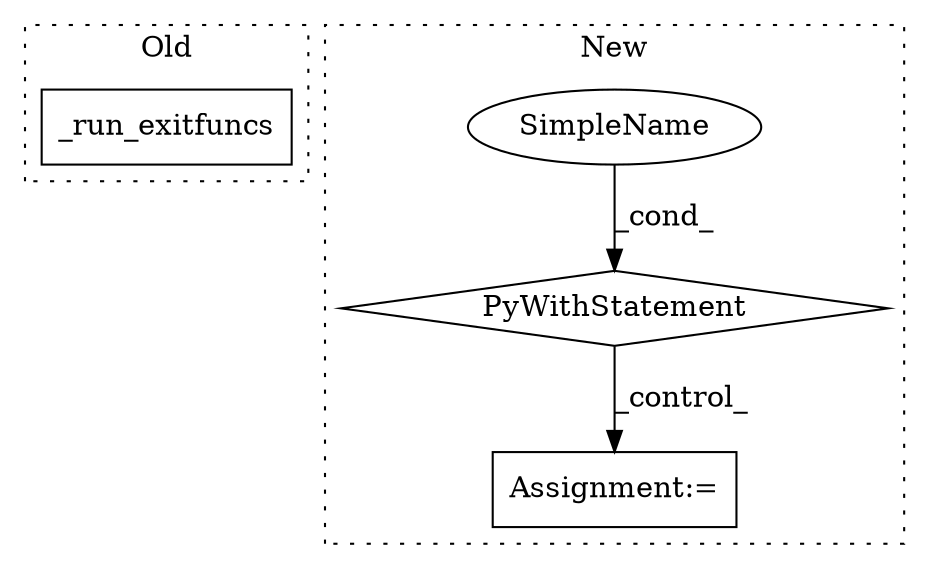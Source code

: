 digraph G {
subgraph cluster0 {
1 [label="_run_exitfuncs" a="32" s="18579" l="16" shape="box"];
label = "Old";
style="dotted";
}
subgraph cluster1 {
2 [label="PyWithStatement" a="104" s="18453,18480" l="10,2" shape="diamond"];
3 [label="SimpleName" a="42" s="" l="" shape="ellipse"];
4 [label="Assignment:=" a="7" s="18569" l="6" shape="box"];
label = "New";
style="dotted";
}
2 -> 4 [label="_control_"];
3 -> 2 [label="_cond_"];
}